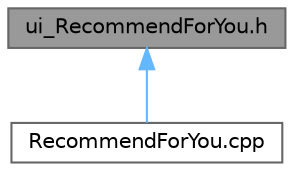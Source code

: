 digraph "ui_RecommendForYou.h"
{
 // LATEX_PDF_SIZE
  bgcolor="transparent";
  edge [fontname=Helvetica,fontsize=10,labelfontname=Helvetica,labelfontsize=10];
  node [fontname=Helvetica,fontsize=10,shape=box,height=0.2,width=0.4];
  Node1 [id="Node000001",label="ui_RecommendForYou.h",height=0.2,width=0.4,color="gray40", fillcolor="grey60", style="filled", fontcolor="black",tooltip=" "];
  Node1 -> Node2 [id="edge1_Node000001_Node000002",dir="back",color="steelblue1",style="solid",tooltip=" "];
  Node2 [id="Node000002",label="RecommendForYou.cpp",height=0.2,width=0.4,color="grey40", fillcolor="white", style="filled",URL="$_recommend_for_you_8cpp.html",tooltip="实现 RecommendForYou 类，管理推荐界面"];
}
